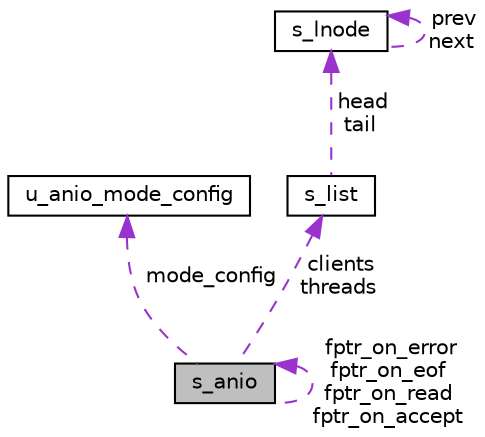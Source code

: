 digraph "s_anio"
{
  edge [fontname="Helvetica",fontsize="10",labelfontname="Helvetica",labelfontsize="10"];
  node [fontname="Helvetica",fontsize="10",shape=record];
  Node1 [label="s_anio",height=0.2,width=0.4,color="black", fillcolor="grey75", style="filled", fontcolor="black"];
  Node2 -> Node1 [dir="back",color="darkorchid3",fontsize="10",style="dashed",label=" mode_config" ,fontname="Helvetica"];
  Node2 [label="u_anio_mode_config",height=0.2,width=0.4,color="black", fillcolor="white", style="filled",URL="$unionu__anio__mode__config.html"];
  Node3 -> Node1 [dir="back",color="darkorchid3",fontsize="10",style="dashed",label=" clients\nthreads" ,fontname="Helvetica"];
  Node3 [label="s_list",height=0.2,width=0.4,color="black", fillcolor="white", style="filled",URL="$structs__list.html"];
  Node4 -> Node3 [dir="back",color="darkorchid3",fontsize="10",style="dashed",label=" head\ntail" ,fontname="Helvetica"];
  Node4 [label="s_lnode",height=0.2,width=0.4,color="black", fillcolor="white", style="filled",URL="$structs__lnode.html"];
  Node4 -> Node4 [dir="back",color="darkorchid3",fontsize="10",style="dashed",label=" prev\nnext" ,fontname="Helvetica"];
  Node1 -> Node1 [dir="back",color="darkorchid3",fontsize="10",style="dashed",label=" fptr_on_error\nfptr_on_eof\nfptr_on_read\nfptr_on_accept" ,fontname="Helvetica"];
}
